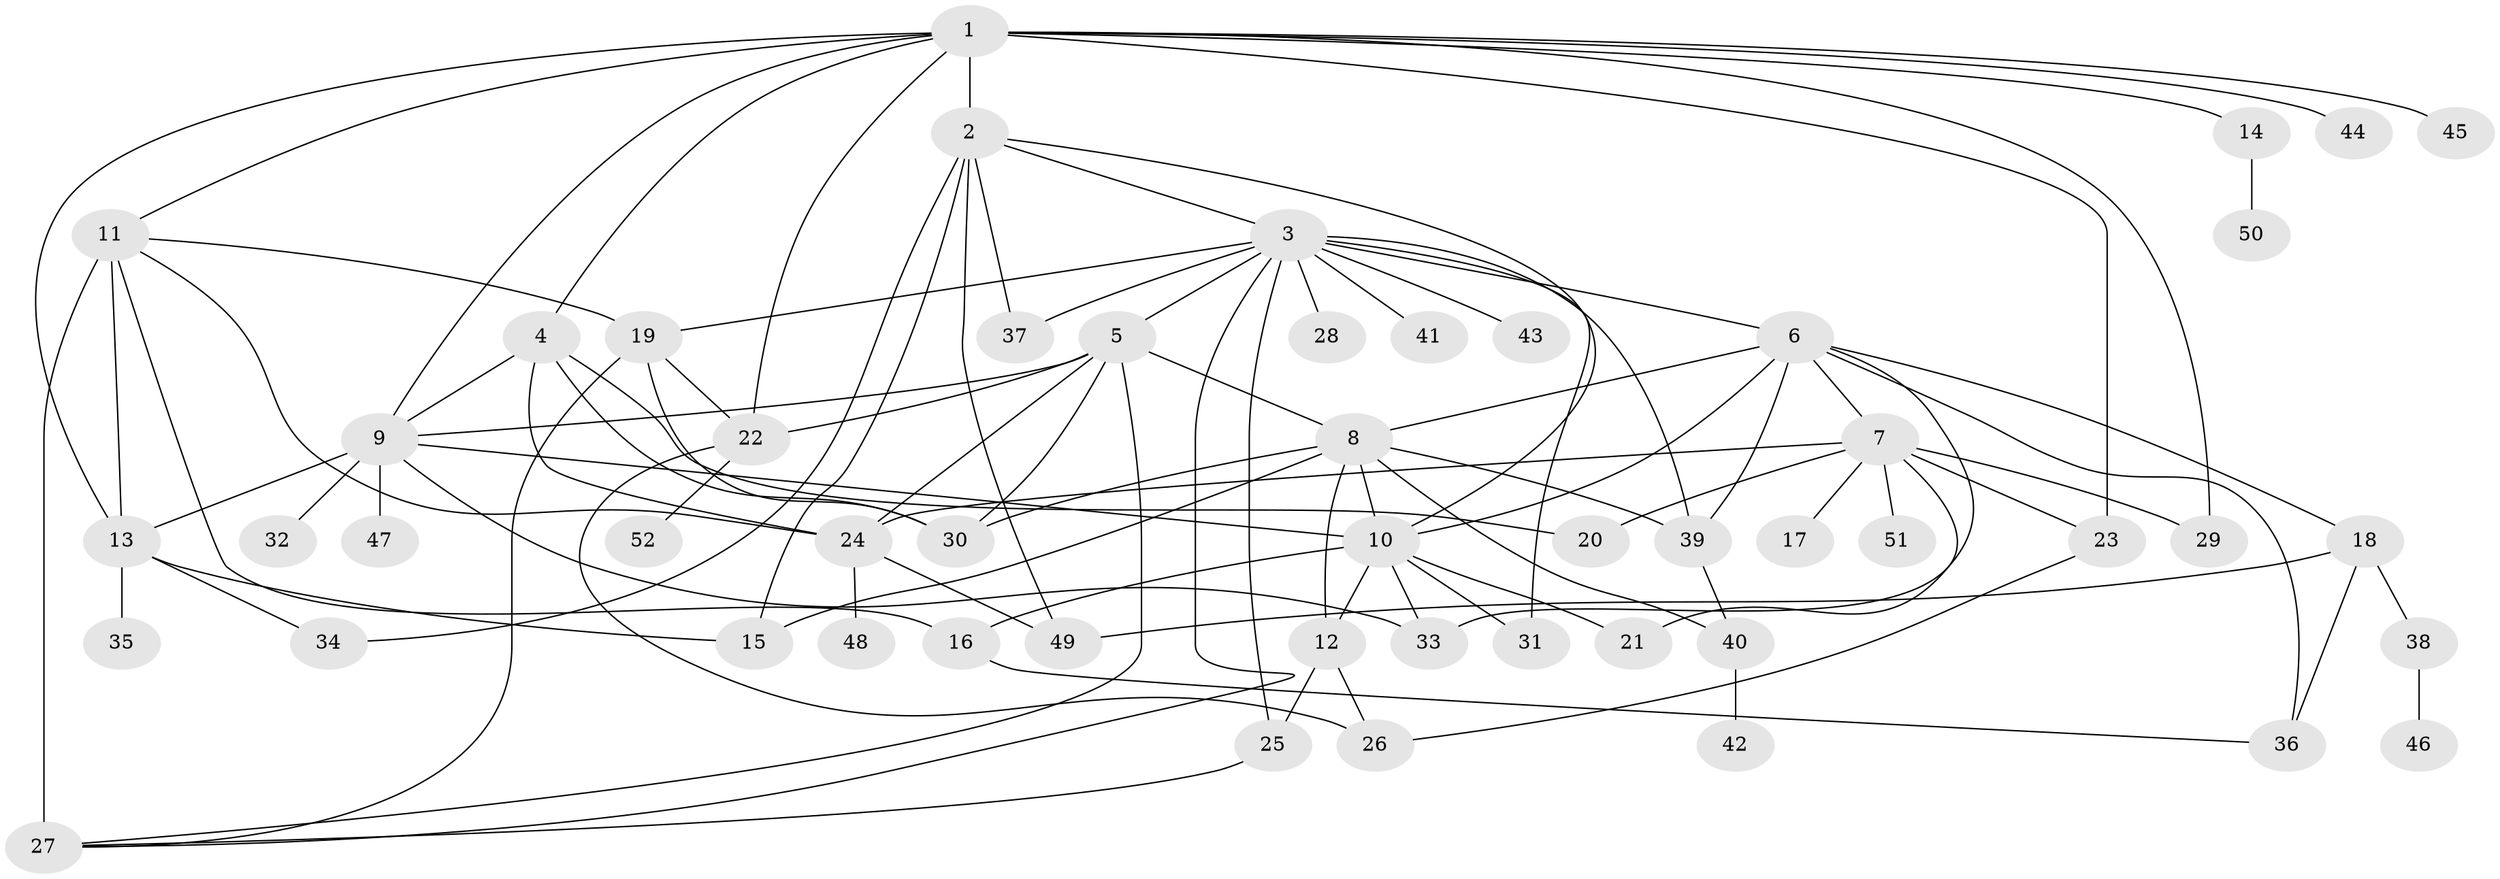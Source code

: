 // original degree distribution, {12: 0.019417475728155338, 10: 0.019417475728155338, 16: 0.009708737864077669, 5: 0.05825242718446602, 17: 0.009708737864077669, 11: 0.019417475728155338, 6: 0.009708737864077669, 14: 0.009708737864077669, 7: 0.019417475728155338, 3: 0.1650485436893204, 4: 0.038834951456310676, 1: 0.42718446601941745, 2: 0.1941747572815534}
// Generated by graph-tools (version 1.1) at 2025/35/03/09/25 02:35:47]
// undirected, 52 vertices, 95 edges
graph export_dot {
graph [start="1"]
  node [color=gray90,style=filled];
  1;
  2;
  3;
  4;
  5;
  6;
  7;
  8;
  9;
  10;
  11;
  12;
  13;
  14;
  15;
  16;
  17;
  18;
  19;
  20;
  21;
  22;
  23;
  24;
  25;
  26;
  27;
  28;
  29;
  30;
  31;
  32;
  33;
  34;
  35;
  36;
  37;
  38;
  39;
  40;
  41;
  42;
  43;
  44;
  45;
  46;
  47;
  48;
  49;
  50;
  51;
  52;
  1 -- 2 [weight=1.0];
  1 -- 4 [weight=1.0];
  1 -- 9 [weight=1.0];
  1 -- 11 [weight=1.0];
  1 -- 13 [weight=1.0];
  1 -- 14 [weight=1.0];
  1 -- 22 [weight=1.0];
  1 -- 23 [weight=1.0];
  1 -- 29 [weight=1.0];
  1 -- 44 [weight=1.0];
  1 -- 45 [weight=1.0];
  2 -- 3 [weight=1.0];
  2 -- 10 [weight=1.0];
  2 -- 15 [weight=1.0];
  2 -- 34 [weight=1.0];
  2 -- 37 [weight=1.0];
  2 -- 49 [weight=1.0];
  3 -- 5 [weight=1.0];
  3 -- 6 [weight=1.0];
  3 -- 19 [weight=1.0];
  3 -- 25 [weight=1.0];
  3 -- 27 [weight=1.0];
  3 -- 28 [weight=1.0];
  3 -- 31 [weight=1.0];
  3 -- 37 [weight=1.0];
  3 -- 39 [weight=1.0];
  3 -- 41 [weight=1.0];
  3 -- 43 [weight=1.0];
  4 -- 9 [weight=1.0];
  4 -- 20 [weight=1.0];
  4 -- 24 [weight=1.0];
  4 -- 30 [weight=1.0];
  5 -- 8 [weight=3.0];
  5 -- 9 [weight=1.0];
  5 -- 22 [weight=8.0];
  5 -- 24 [weight=1.0];
  5 -- 27 [weight=1.0];
  5 -- 30 [weight=1.0];
  6 -- 7 [weight=1.0];
  6 -- 8 [weight=2.0];
  6 -- 10 [weight=1.0];
  6 -- 18 [weight=1.0];
  6 -- 33 [weight=1.0];
  6 -- 36 [weight=1.0];
  6 -- 39 [weight=1.0];
  7 -- 17 [weight=1.0];
  7 -- 20 [weight=1.0];
  7 -- 21 [weight=1.0];
  7 -- 23 [weight=1.0];
  7 -- 24 [weight=1.0];
  7 -- 29 [weight=1.0];
  7 -- 51 [weight=1.0];
  8 -- 10 [weight=1.0];
  8 -- 12 [weight=1.0];
  8 -- 15 [weight=1.0];
  8 -- 30 [weight=1.0];
  8 -- 39 [weight=2.0];
  8 -- 40 [weight=1.0];
  9 -- 10 [weight=1.0];
  9 -- 13 [weight=1.0];
  9 -- 32 [weight=1.0];
  9 -- 33 [weight=1.0];
  9 -- 47 [weight=1.0];
  10 -- 12 [weight=1.0];
  10 -- 16 [weight=1.0];
  10 -- 21 [weight=6.0];
  10 -- 31 [weight=1.0];
  10 -- 33 [weight=1.0];
  11 -- 13 [weight=1.0];
  11 -- 16 [weight=1.0];
  11 -- 19 [weight=1.0];
  11 -- 24 [weight=1.0];
  11 -- 27 [weight=5.0];
  12 -- 25 [weight=1.0];
  12 -- 26 [weight=1.0];
  13 -- 15 [weight=1.0];
  13 -- 34 [weight=1.0];
  13 -- 35 [weight=1.0];
  14 -- 50 [weight=1.0];
  16 -- 36 [weight=1.0];
  18 -- 36 [weight=1.0];
  18 -- 38 [weight=1.0];
  18 -- 49 [weight=1.0];
  19 -- 22 [weight=1.0];
  19 -- 27 [weight=1.0];
  19 -- 30 [weight=1.0];
  22 -- 26 [weight=1.0];
  22 -- 52 [weight=1.0];
  23 -- 26 [weight=1.0];
  24 -- 48 [weight=1.0];
  24 -- 49 [weight=1.0];
  25 -- 27 [weight=1.0];
  38 -- 46 [weight=1.0];
  39 -- 40 [weight=1.0];
  40 -- 42 [weight=1.0];
}

